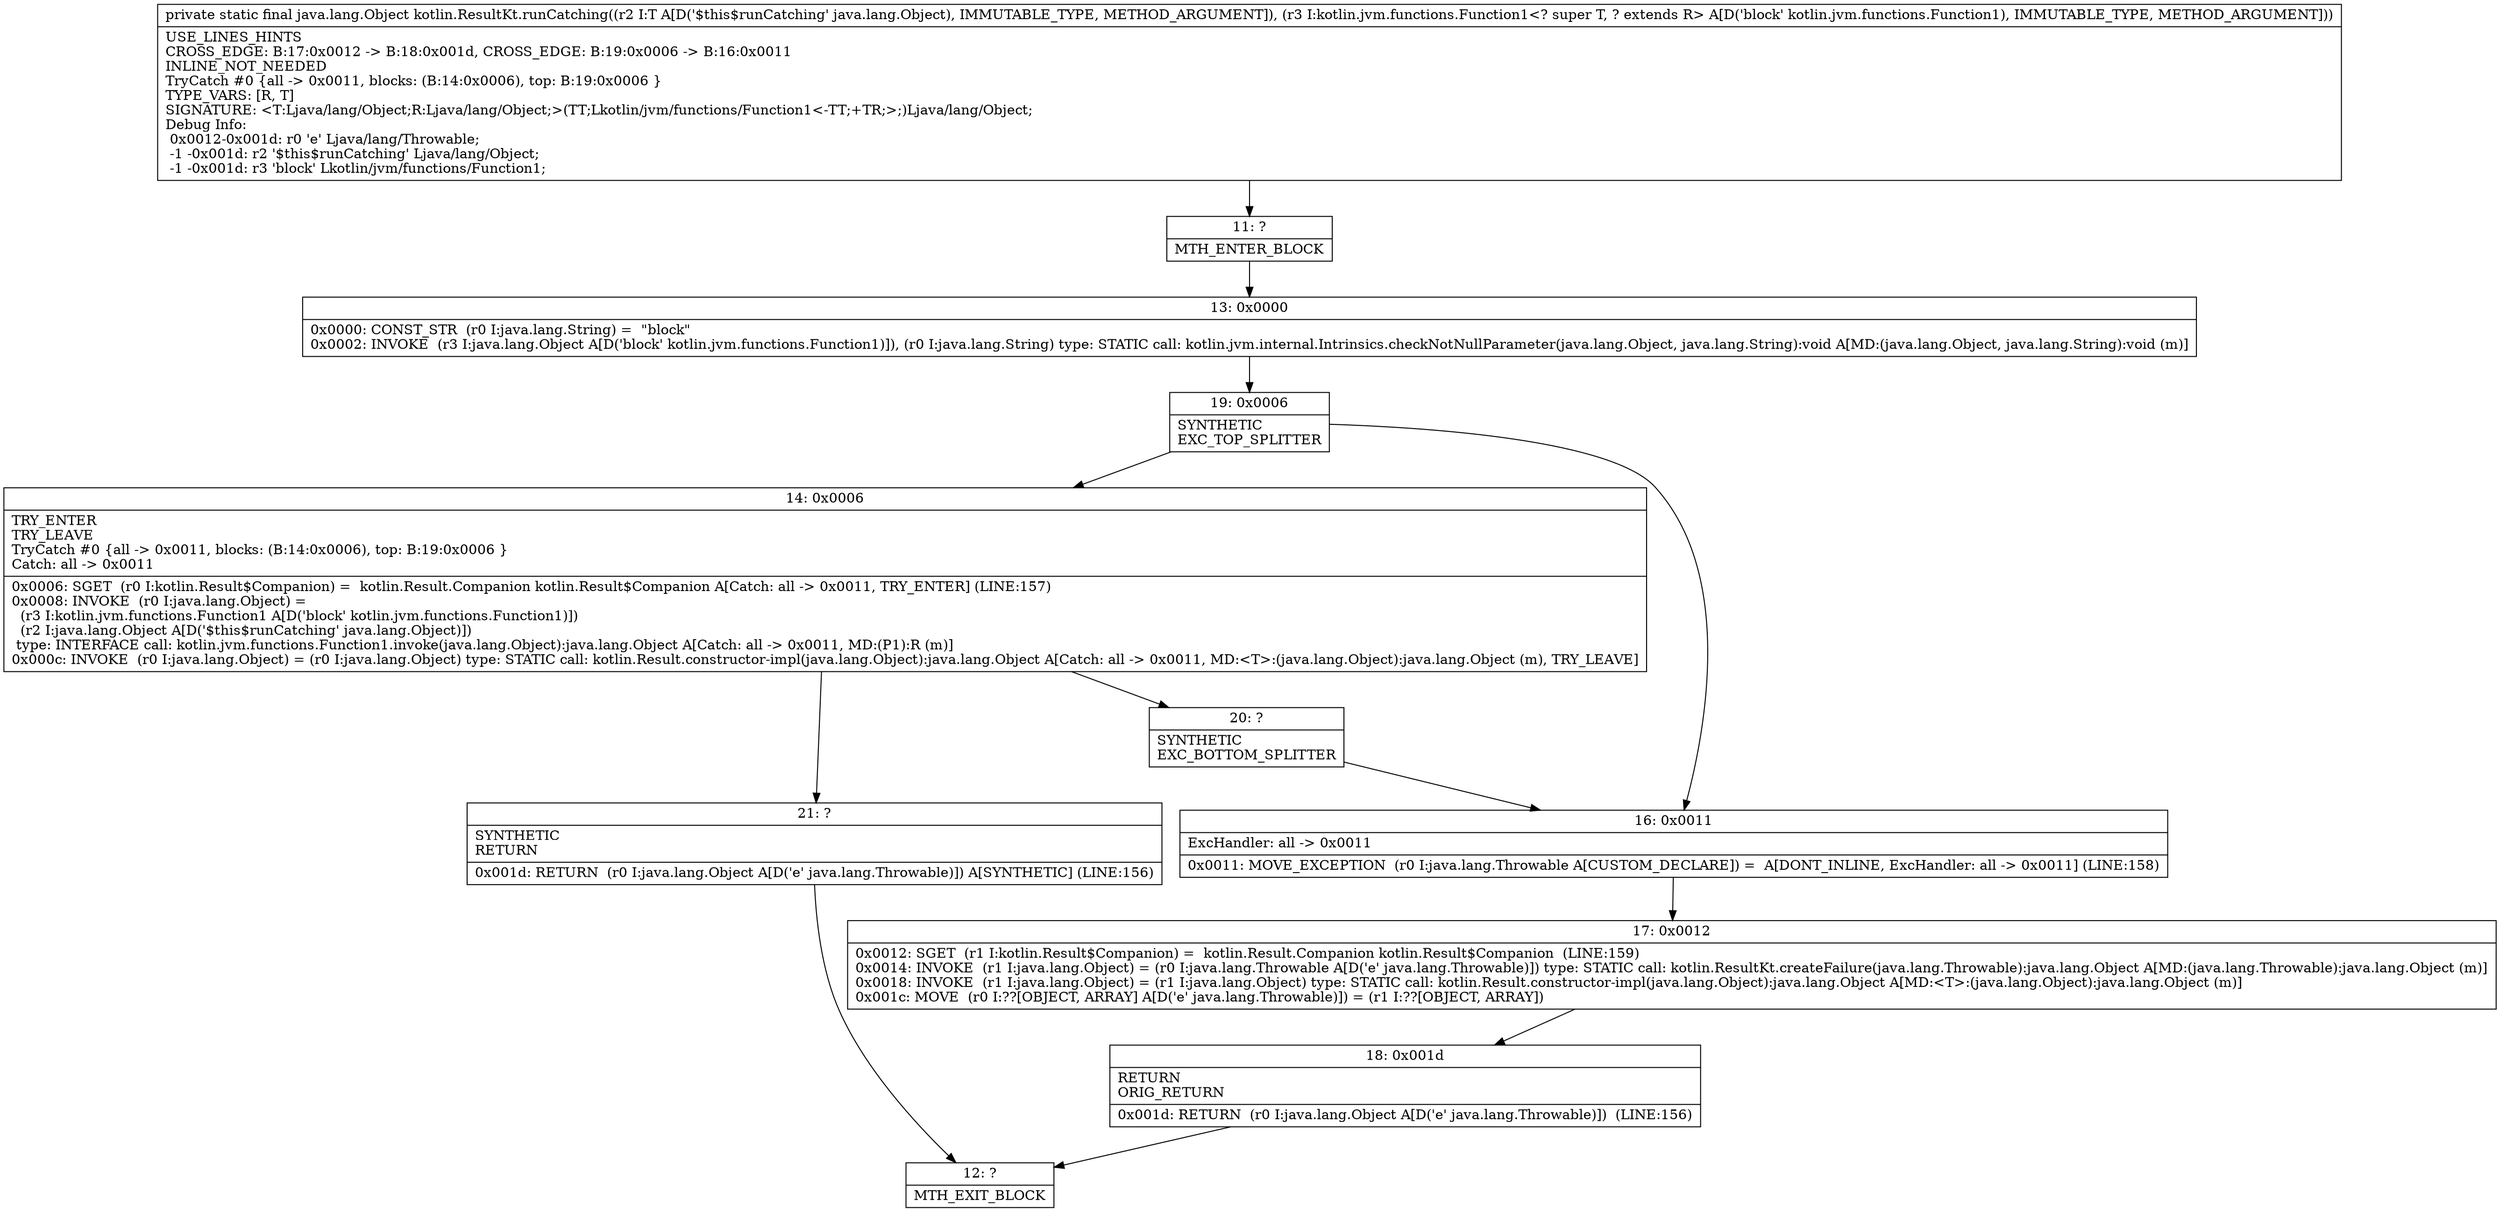 digraph "CFG forkotlin.ResultKt.runCatching(Ljava\/lang\/Object;Lkotlin\/jvm\/functions\/Function1;)Ljava\/lang\/Object;" {
Node_11 [shape=record,label="{11\:\ ?|MTH_ENTER_BLOCK\l}"];
Node_13 [shape=record,label="{13\:\ 0x0000|0x0000: CONST_STR  (r0 I:java.lang.String) =  \"block\" \l0x0002: INVOKE  (r3 I:java.lang.Object A[D('block' kotlin.jvm.functions.Function1)]), (r0 I:java.lang.String) type: STATIC call: kotlin.jvm.internal.Intrinsics.checkNotNullParameter(java.lang.Object, java.lang.String):void A[MD:(java.lang.Object, java.lang.String):void (m)]\l}"];
Node_19 [shape=record,label="{19\:\ 0x0006|SYNTHETIC\lEXC_TOP_SPLITTER\l}"];
Node_14 [shape=record,label="{14\:\ 0x0006|TRY_ENTER\lTRY_LEAVE\lTryCatch #0 \{all \-\> 0x0011, blocks: (B:14:0x0006), top: B:19:0x0006 \}\lCatch: all \-\> 0x0011\l|0x0006: SGET  (r0 I:kotlin.Result$Companion) =  kotlin.Result.Companion kotlin.Result$Companion A[Catch: all \-\> 0x0011, TRY_ENTER] (LINE:157)\l0x0008: INVOKE  (r0 I:java.lang.Object) = \l  (r3 I:kotlin.jvm.functions.Function1 A[D('block' kotlin.jvm.functions.Function1)])\l  (r2 I:java.lang.Object A[D('$this$runCatching' java.lang.Object)])\l type: INTERFACE call: kotlin.jvm.functions.Function1.invoke(java.lang.Object):java.lang.Object A[Catch: all \-\> 0x0011, MD:(P1):R (m)]\l0x000c: INVOKE  (r0 I:java.lang.Object) = (r0 I:java.lang.Object) type: STATIC call: kotlin.Result.constructor\-impl(java.lang.Object):java.lang.Object A[Catch: all \-\> 0x0011, MD:\<T\>:(java.lang.Object):java.lang.Object (m), TRY_LEAVE]\l}"];
Node_20 [shape=record,label="{20\:\ ?|SYNTHETIC\lEXC_BOTTOM_SPLITTER\l}"];
Node_21 [shape=record,label="{21\:\ ?|SYNTHETIC\lRETURN\l|0x001d: RETURN  (r0 I:java.lang.Object A[D('e' java.lang.Throwable)]) A[SYNTHETIC] (LINE:156)\l}"];
Node_12 [shape=record,label="{12\:\ ?|MTH_EXIT_BLOCK\l}"];
Node_16 [shape=record,label="{16\:\ 0x0011|ExcHandler: all \-\> 0x0011\l|0x0011: MOVE_EXCEPTION  (r0 I:java.lang.Throwable A[CUSTOM_DECLARE]) =  A[DONT_INLINE, ExcHandler: all \-\> 0x0011] (LINE:158)\l}"];
Node_17 [shape=record,label="{17\:\ 0x0012|0x0012: SGET  (r1 I:kotlin.Result$Companion) =  kotlin.Result.Companion kotlin.Result$Companion  (LINE:159)\l0x0014: INVOKE  (r1 I:java.lang.Object) = (r0 I:java.lang.Throwable A[D('e' java.lang.Throwable)]) type: STATIC call: kotlin.ResultKt.createFailure(java.lang.Throwable):java.lang.Object A[MD:(java.lang.Throwable):java.lang.Object (m)]\l0x0018: INVOKE  (r1 I:java.lang.Object) = (r1 I:java.lang.Object) type: STATIC call: kotlin.Result.constructor\-impl(java.lang.Object):java.lang.Object A[MD:\<T\>:(java.lang.Object):java.lang.Object (m)]\l0x001c: MOVE  (r0 I:??[OBJECT, ARRAY] A[D('e' java.lang.Throwable)]) = (r1 I:??[OBJECT, ARRAY]) \l}"];
Node_18 [shape=record,label="{18\:\ 0x001d|RETURN\lORIG_RETURN\l|0x001d: RETURN  (r0 I:java.lang.Object A[D('e' java.lang.Throwable)])  (LINE:156)\l}"];
MethodNode[shape=record,label="{private static final java.lang.Object kotlin.ResultKt.runCatching((r2 I:T A[D('$this$runCatching' java.lang.Object), IMMUTABLE_TYPE, METHOD_ARGUMENT]), (r3 I:kotlin.jvm.functions.Function1\<? super T, ? extends R\> A[D('block' kotlin.jvm.functions.Function1), IMMUTABLE_TYPE, METHOD_ARGUMENT]))  | USE_LINES_HINTS\lCROSS_EDGE: B:17:0x0012 \-\> B:18:0x001d, CROSS_EDGE: B:19:0x0006 \-\> B:16:0x0011\lINLINE_NOT_NEEDED\lTryCatch #0 \{all \-\> 0x0011, blocks: (B:14:0x0006), top: B:19:0x0006 \}\lTYPE_VARS: [R, T]\lSIGNATURE: \<T:Ljava\/lang\/Object;R:Ljava\/lang\/Object;\>(TT;Lkotlin\/jvm\/functions\/Function1\<\-TT;+TR;\>;)Ljava\/lang\/Object;\lDebug Info:\l  0x0012\-0x001d: r0 'e' Ljava\/lang\/Throwable;\l  \-1 \-0x001d: r2 '$this$runCatching' Ljava\/lang\/Object;\l  \-1 \-0x001d: r3 'block' Lkotlin\/jvm\/functions\/Function1;\l}"];
MethodNode -> Node_11;Node_11 -> Node_13;
Node_13 -> Node_19;
Node_19 -> Node_14;
Node_19 -> Node_16;
Node_14 -> Node_20;
Node_14 -> Node_21;
Node_20 -> Node_16;
Node_21 -> Node_12;
Node_16 -> Node_17;
Node_17 -> Node_18;
Node_18 -> Node_12;
}

